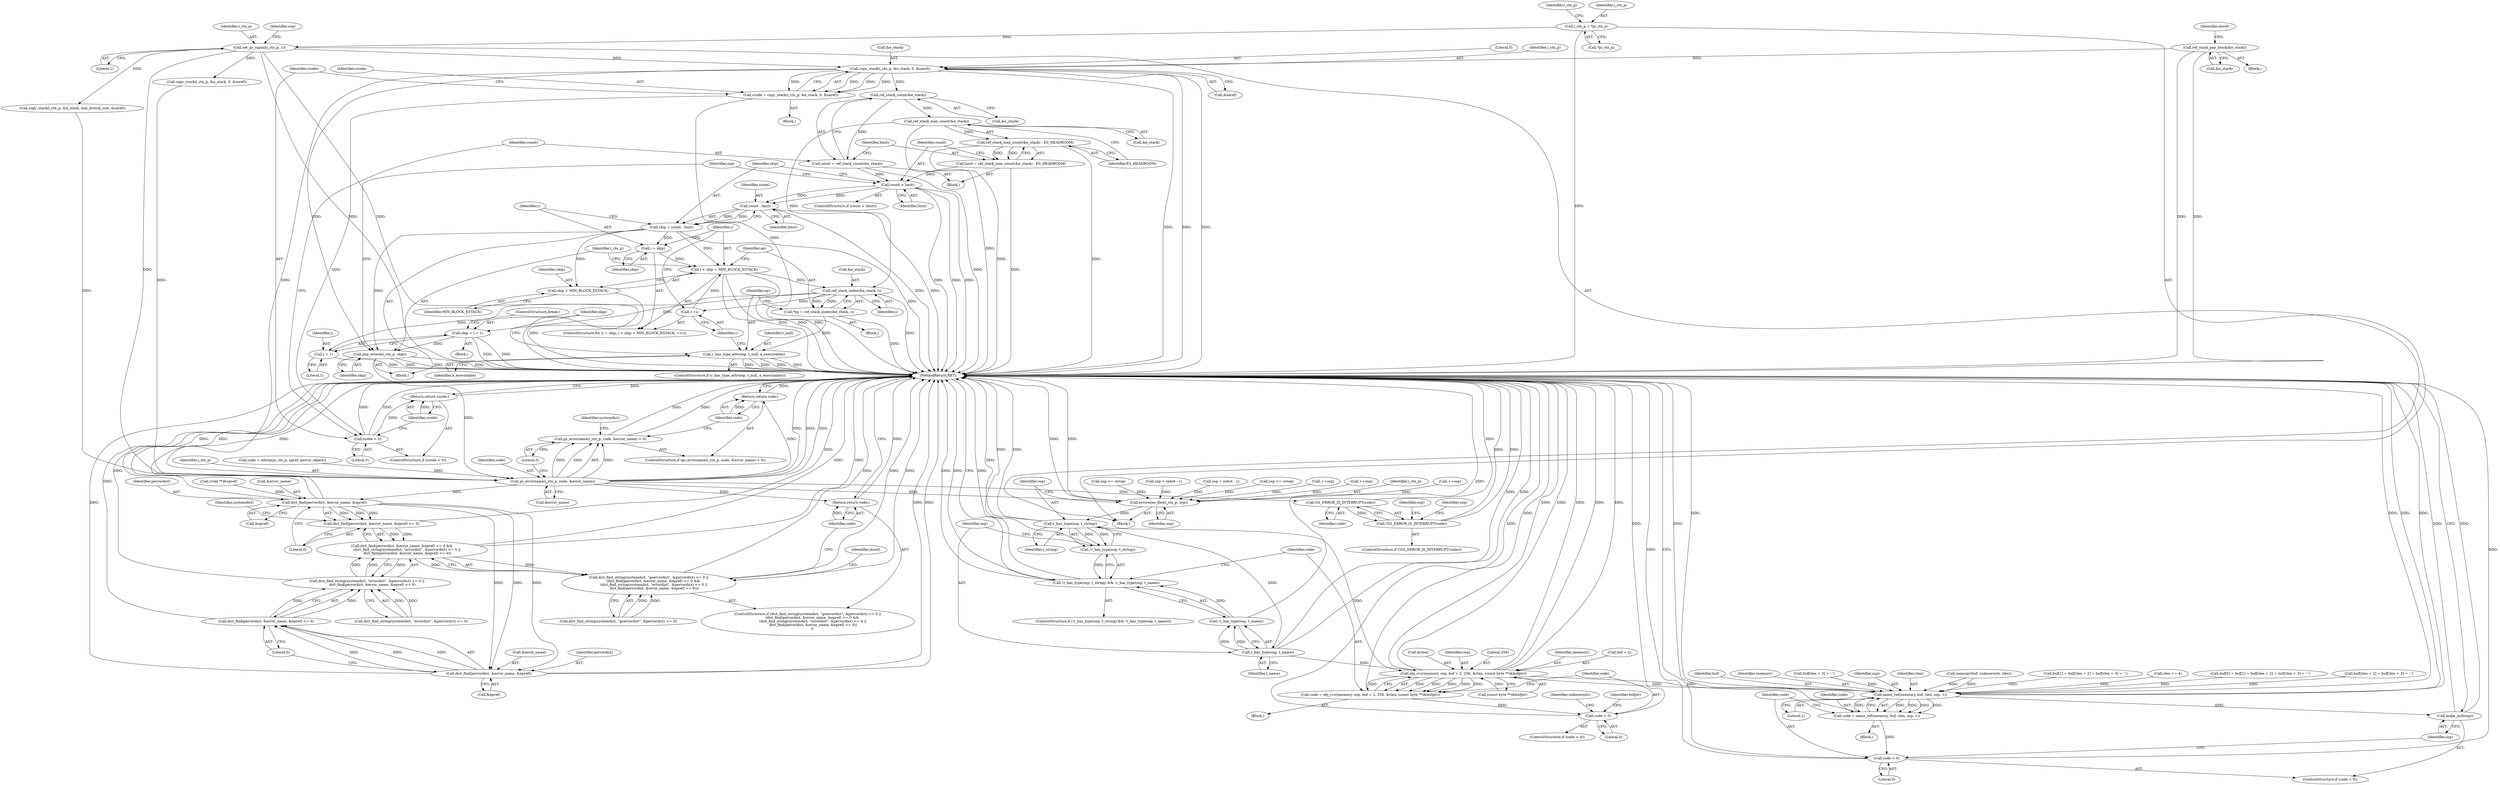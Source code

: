 digraph "0_ghostscript_a6807394bd94b708be24758287b606154daaaed9@API" {
"1000466" [label="(Call,copy_stack(i_ctx_p, &e_stack, 0, &saref))"];
"1000264" [label="(Call,set_gc_signal(i_ctx_p, 1))"];
"1000235" [label="(Call,i_ctx_p = *pi_ctx_p)"];
"1000326" [label="(Call,ref_stack_pop_block(&e_stack))"];
"1000464" [label="(Call,ccode = copy_stack(i_ctx_p, &e_stack, 0, &saref))"];
"1000474" [label="(Call,ccode < 0)"];
"1000477" [label="(Return,return ccode;)"];
"1000483" [label="(Call,ref_stack_count(&e_stack))"];
"1000481" [label="(Call,count = ref_stack_count(&e_stack))"];
"1000495" [label="(Call,count > limit)"];
"1000502" [label="(Call,count - limit)"];
"1000500" [label="(Call,skip = count - limit)"];
"1000507" [label="(Call,i = skip)"];
"1000510" [label="(Call,i < skip + MIN_BLOCK_ESTACK)"];
"1000521" [label="(Call,ref_stack_index(&e_stack, i))"];
"1000515" [label="(Call,++i)"];
"1000519" [label="(Call,*ep = ref_stack_index(&e_stack, i))"];
"1000526" [label="(Call,r_has_type_attrs(ep, t_null, a_executable))"];
"1000531" [label="(Call,skip = i + 1)"];
"1000537" [label="(Call,pop_estack(i_ctx_p, skip))"];
"1000629" [label="(Call,gs_errorname(i_ctx_p, code, &error_name))"];
"1000628" [label="(Call,gs_errorname(i_ctx_p, code, &error_name) < 0)"];
"1000635" [label="(Return,return code;)"];
"1000648" [label="(Call,dict_find(perrordict, &error_name, &epref))"];
"1000647" [label="(Call,dict_find(perrordict, &error_name, &epref) <= 0)"];
"1000646" [label="(Call,dict_find(perrordict, &error_name, &epref) <= 0 &&\n         (dict_find_string(systemdict, \"errordict\", &perrordict) <= 0 ||\n          dict_find(perrordict, &error_name, &epref) <= 0))"];
"1000638" [label="(Call,dict_find_string(systemdict, \"gserrordict\", &perrordict) <= 0 ||\n        (dict_find(perrordict, &error_name, &epref) <= 0 &&\n         (dict_find_string(systemdict, \"errordict\", &perrordict) <= 0 ||\n          dict_find(perrordict, &error_name, &epref) <= 0)))"];
"1000655" [label="(Call,dict_find_string(systemdict, \"errordict\", &perrordict) <= 0 ||\n          dict_find(perrordict, &error_name, &epref) <= 0)"];
"1000664" [label="(Call,dict_find(perrordict, &error_name, &epref))"];
"1000663" [label="(Call,dict_find(perrordict, &error_name, &epref) <= 0)"];
"1000671" [label="(Return,return code;)"];
"1000683" [label="(Call,GS_ERROR_IS_INTERRUPT(code))"];
"1000682" [label="(Call,!GS_ERROR_IS_INTERRUPT(code))"];
"1000706" [label="(Call,errorexec_find(i_ctx_p, osp))"];
"1000712" [label="(Call,r_has_type(osp, t_string))"];
"1000711" [label="(Call,!r_has_type(osp, t_string))"];
"1000710" [label="(Call,!r_has_type(osp, t_string) && !r_has_type(osp, t_name))"];
"1000716" [label="(Call,r_has_type(osp, t_name))"];
"1000715" [label="(Call,!r_has_type(osp, t_name))"];
"1000722" [label="(Call,obj_cvs(imemory, osp, buf + 2, 256, &rlen, (const byte **)&bufptr))"];
"1000720" [label="(Call,code = obj_cvs(imemory, osp, buf + 2, 256, &rlen, (const byte **)&bufptr))"];
"1000736" [label="(Call,code < 0)"];
"1000814" [label="(Call,name_ref(imemory, buf, rlen, osp, 1))"];
"1000812" [label="(Call,code = name_ref(imemory, buf, rlen, osp, 1))"];
"1000821" [label="(Call,code < 0)"];
"1000824" [label="(Call,make_null(osp))"];
"1000533" [label="(Call,i + 1)"];
"1000512" [label="(Call,skip + MIN_BLOCK_ESTACK)"];
"1000490" [label="(Call,ref_stack_max_count(&e_stack))"];
"1000489" [label="(Call,ref_stack_max_count(&e_stack) - ES_HEADROOM)"];
"1000487" [label="(Call,limit = ref_stack_max_count(&e_stack) - ES_HEADROOM)"];
"1000478" [label="(Identifier,ccode)"];
"1000528" [label="(Identifier,t_null)"];
"1000504" [label="(Identifier,limit)"];
"1000581" [label="(Call,copy_stack(i_ctx_p, &o_stack, 0, &saref))"];
"1000641" [label="(Identifier,systemdict)"];
"1000658" [label="(Identifier,systemdict)"];
"1000533" [label="(Call,i + 1)"];
"1000517" [label="(Block,)"];
"1000514" [label="(Identifier,MIN_BLOCK_ESTACK)"];
"1000683" [label="(Call,GS_ERROR_IS_INTERRUPT(code))"];
"1000821" [label="(Call,code < 0)"];
"1000519" [label="(Call,*ep = ref_stack_index(&e_stack, i))"];
"1000510" [label="(Call,i < skip + MIN_BLOCK_ESTACK)"];
"1000650" [label="(Call,&error_name)"];
"1000384" [label="(Block,)"];
"1000265" [label="(Identifier,i_ctx_p)"];
"1000637" [label="(ControlStructure,if (dict_find_string(systemdict, \"gserrordict\", &perrordict) <= 0 ||\n        (dict_find(perrordict, &error_name, &epref) <= 0 &&\n         (dict_find_string(systemdict, \"errordict\", &perrordict) <= 0 ||\n          dict_find(perrordict, &error_name, &epref) <= 0))\n        ))"];
"1000536" [label="(ControlStructure,break;)"];
"1000672" [label="(Identifier,code)"];
"1000811" [label="(Block,)"];
"1000507" [label="(Call,i = skip)"];
"1000636" [label="(Identifier,code)"];
"1000511" [label="(Identifier,i)"];
"1000527" [label="(Identifier,ep)"];
"1000237" [label="(Call,*pi_ctx_p)"];
"1000497" [label="(Identifier,limit)"];
"1000479" [label="(Block,)"];
"1000424" [label="(Call,++osp)"];
"1000266" [label="(Literal,1)"];
"1000542" [label="(Call,++osp)"];
"1000491" [label="(Call,&e_stack)"];
"1000139" [label="(Block,)"];
"1000524" [label="(Identifier,i)"];
"1000521" [label="(Call,ref_stack_index(&e_stack, i))"];
"1000742" [label="(Identifier,unknownstr)"];
"1000543" [label="(Identifier,osp)"];
"1000708" [label="(Identifier,osp)"];
"1000656" [label="(Call,dict_find_string(systemdict, \"errordict\", &perrordict) <= 0)"];
"1000825" [label="(Identifier,osp)"];
"1000498" [label="(Block,)"];
"1000244" [label="(Identifier,i_ctx_p)"];
"1000537" [label="(Call,pop_estack(i_ctx_p, skip))"];
"1000495" [label="(Call,count > limit)"];
"1000820" [label="(ControlStructure,if (code < 0))"];
"1000666" [label="(Call,&error_name)"];
"1000710" [label="(Call,!r_has_type(osp, t_string) && !r_has_type(osp, t_name))"];
"1000639" [label="(Call,dict_find_string(systemdict, \"gserrordict\", &perrordict) <= 0)"];
"1000481" [label="(Call,count = ref_stack_count(&e_stack))"];
"1000655" [label="(Call,dict_find_string(systemdict, \"errordict\", &perrordict) <= 0 ||\n          dict_find(perrordict, &error_name, &epref) <= 0)"];
"1000723" [label="(Identifier,imemory)"];
"1000649" [label="(Identifier,perrordict)"];
"1000703" [label="(Identifier,osp)"];
"1000404" [label="(Call,copy_stack(i_ctx_p, &d_stack, min_dstack_size, &saref))"];
"1000522" [label="(Call,&e_stack)"];
"1000814" [label="(Call,name_ref(imemory, buf, rlen, osp, 1))"];
"1000674" [label="(Identifier,doref)"];
"1000477" [label="(Return,return ccode;)"];
"1000690" [label="(Identifier,osp)"];
"1000467" [label="(Identifier,i_ctx_p)"];
"1000264" [label="(Call,set_gc_signal(i_ctx_p, 1))"];
"1000670" [label="(Literal,0)"];
"1000652" [label="(Call,&epref)"];
"1000646" [label="(Call,dict_find(perrordict, &error_name, &epref) <= 0 &&\n         (dict_find_string(systemdict, \"errordict\", &perrordict) <= 0 ||\n          dict_find(perrordict, &error_name, &epref) <= 0))"];
"1000501" [label="(Identifier,skip)"];
"1000531" [label="(Call,skip = i + 1)"];
"1000711" [label="(Call,!r_has_type(osp, t_string))"];
"1000632" [label="(Call,&error_name)"];
"1000476" [label="(Literal,0)"];
"1000520" [label="(Identifier,ep)"];
"1000721" [label="(Identifier,code)"];
"1000813" [label="(Identifier,code)"];
"1000816" [label="(Identifier,buf)"];
"1000327" [label="(Call,&e_stack)"];
"1000634" [label="(Literal,0)"];
"1000664" [label="(Call,dict_find(perrordict, &error_name, &epref))"];
"1000718" [label="(Identifier,t_name)"];
"1000628" [label="(Call,gs_errorname(i_ctx_p, code, &error_name) < 0)"];
"1000493" [label="(Identifier,ES_HEADROOM)"];
"1000714" [label="(Identifier,t_string)"];
"1000539" [label="(Identifier,skip)"];
"1000815" [label="(Identifier,imemory)"];
"1000707" [label="(Identifier,i_ctx_p)"];
"1000720" [label="(Call,code = obj_cvs(imemory, osp, buf + 2, 256, &rlen, (const byte **)&bufptr))"];
"1000496" [label="(Identifier,count)"];
"1000488" [label="(Identifier,limit)"];
"1000538" [label="(Identifier,i_ctx_p)"];
"1000638" [label="(Call,dict_find_string(systemdict, \"gserrordict\", &perrordict) <= 0 ||\n        (dict_find(perrordict, &error_name, &epref) <= 0 &&\n         (dict_find_string(systemdict, \"errordict\", &perrordict) <= 0 ||\n          dict_find(perrordict, &error_name, &epref) <= 0)))"];
"1000599" [label="(Call,++osp)"];
"1000712" [label="(Call,r_has_type(osp, t_string))"];
"1000735" [label="(ControlStructure,if (code < 0))"];
"1000534" [label="(Identifier,i)"];
"1000475" [label="(Identifier,ccode)"];
"1000635" [label="(Return,return code;)"];
"1000468" [label="(Call,&e_stack)"];
"1000487" [label="(Call,limit = ref_stack_max_count(&e_stack) - ES_HEADROOM)"];
"1000490" [label="(Call,ref_stack_max_count(&e_stack))"];
"1000532" [label="(Identifier,skip)"];
"1000722" [label="(Call,obj_cvs(imemory, osp, buf + 2, 256, &rlen, (const byte **)&bufptr))"];
"1000715" [label="(Call,!r_has_type(osp, t_name))"];
"1000629" [label="(Call,gs_errorname(i_ctx_p, code, &error_name))"];
"1000671" [label="(Return,return code;)"];
"1000513" [label="(Identifier,skip)"];
"1000330" [label="(Identifier,doref)"];
"1000530" [label="(Block,)"];
"1000738" [label="(Literal,0)"];
"1000791" [label="(Call,buf[rlen + 3] = '-')"];
"1000818" [label="(Identifier,osp)"];
"1000817" [label="(Identifier,rlen)"];
"1000484" [label="(Call,&e_stack)"];
"1000508" [label="(Identifier,i)"];
"1000630" [label="(Identifier,i_ctx_p)"];
"1000665" [label="(Identifier,perrordict)"];
"1000482" [label="(Identifier,count)"];
"1000682" [label="(Call,!GS_ERROR_IS_INTERRUPT(code))"];
"1000473" [label="(ControlStructure,if (ccode < 0))"];
"1000725" [label="(Call,buf + 2)"];
"1000663" [label="(Call,dict_find(perrordict, &error_name, &epref) <= 0)"];
"1000526" [label="(Call,r_has_type_attrs(ep, t_null, a_executable))"];
"1000471" [label="(Call,&saref)"];
"1000713" [label="(Identifier,osp)"];
"1000748" [label="(Call,memcpy(buf, unknownstr, rlen))"];
"1000235" [label="(Call,i_ctx_p = *pi_ctx_p)"];
"1000692" [label="(Call,osp >= ostop)"];
"1000729" [label="(Call,&rlen)"];
"1000489" [label="(Call,ref_stack_max_count(&e_stack) - ES_HEADROOM)"];
"1000654" [label="(Literal,0)"];
"1000781" [label="(Call,buf[1] = buf[rlen + 2] = buf[rlen + 3] = '-')"];
"1000812" [label="(Call,code = name_ref(imemory, buf, rlen, osp, 1))"];
"1000717" [label="(Identifier,osp)"];
"1000535" [label="(Literal,1)"];
"1000681" [label="(ControlStructure,if (!GS_ERROR_IS_INTERRUPT(code)))"];
"1000229" [label="(Call,code = interp(pi_ctx_p, epref, perror_object))"];
"1000494" [label="(ControlStructure,if (count > limit))"];
"1000506" [label="(ControlStructure,for (i = skip; i < skip + MIN_BLOCK_ESTACK; ++i))"];
"1000203" [label="(Call,(void **)&epref)"];
"1000716" [label="(Call,r_has_type(osp, t_name))"];
"1000627" [label="(ControlStructure,if (gs_errorname(i_ctx_p, code, &error_name) < 0))"];
"1000684" [label="(Identifier,code)"];
"1000760" [label="(Identifier,bufptr)"];
"1000465" [label="(Identifier,ccode)"];
"1000798" [label="(Call,rlen += 4)"];
"1000236" [label="(Identifier,i_ctx_p)"];
"1000372" [label="(Call,osp < osbot - 1)"];
"1000483" [label="(Call,ref_stack_count(&e_stack))"];
"1000516" [label="(Identifier,i)"];
"1000647" [label="(Call,dict_find(perrordict, &error_name, &epref) <= 0)"];
"1000269" [label="(Identifier,esp)"];
"1000529" [label="(Identifier,a_executable)"];
"1000824" [label="(Call,make_null(osp))"];
"1000503" [label="(Identifier,count)"];
"1000777" [label="(Call,buf[0] = buf[1] = buf[rlen + 2] = buf[rlen + 3] = '-')"];
"1000719" [label="(Block,)"];
"1000737" [label="(Identifier,code)"];
"1000731" [label="(Call,(const byte **)&bufptr)"];
"1000736" [label="(Call,code < 0)"];
"1000464" [label="(Call,ccode = copy_stack(i_ctx_p, &e_stack, 0, &saref))"];
"1000470" [label="(Literal,0)"];
"1000512" [label="(Call,skip + MIN_BLOCK_ESTACK)"];
"1000706" [label="(Call,errorexec_find(i_ctx_p, osp))"];
"1000525" [label="(ControlStructure,if (r_has_type_attrs(ep, t_null, a_executable)))"];
"1000724" [label="(Identifier,osp)"];
"1000785" [label="(Call,buf[rlen + 2] = buf[rlen + 3] = '-')"];
"1000826" [label="(MethodReturn,RET)"];
"1000377" [label="(Call,osp = osbot - 1)"];
"1000466" [label="(Call,copy_stack(i_ctx_p, &e_stack, 0, &saref))"];
"1000502" [label="(Call,count - limit)"];
"1000709" [label="(ControlStructure,if (!r_has_type(osp, t_string) && !r_has_type(osp, t_name)))"];
"1000728" [label="(Literal,256)"];
"1000474" [label="(Call,ccode < 0)"];
"1000668" [label="(Call,&epref)"];
"1000509" [label="(Identifier,skip)"];
"1000648" [label="(Call,dict_find(perrordict, &error_name, &epref))"];
"1000823" [label="(Literal,0)"];
"1000276" [label="(Block,)"];
"1000515" [label="(Call,++i)"];
"1000819" [label="(Literal,1)"];
"1000822" [label="(Identifier,code)"];
"1000500" [label="(Call,skip = count - limit)"];
"1000449" [label="(Call,osp >= ostop)"];
"1000631" [label="(Identifier,code)"];
"1000326" [label="(Call,ref_stack_pop_block(&e_stack))"];
"1000466" -> "1000464"  [label="AST: "];
"1000466" -> "1000471"  [label="CFG: "];
"1000467" -> "1000466"  [label="AST: "];
"1000468" -> "1000466"  [label="AST: "];
"1000470" -> "1000466"  [label="AST: "];
"1000471" -> "1000466"  [label="AST: "];
"1000464" -> "1000466"  [label="CFG: "];
"1000466" -> "1000826"  [label="DDG: "];
"1000466" -> "1000826"  [label="DDG: "];
"1000466" -> "1000826"  [label="DDG: "];
"1000466" -> "1000464"  [label="DDG: "];
"1000466" -> "1000464"  [label="DDG: "];
"1000466" -> "1000464"  [label="DDG: "];
"1000466" -> "1000464"  [label="DDG: "];
"1000264" -> "1000466"  [label="DDG: "];
"1000326" -> "1000466"  [label="DDG: "];
"1000466" -> "1000483"  [label="DDG: "];
"1000466" -> "1000537"  [label="DDG: "];
"1000466" -> "1000629"  [label="DDG: "];
"1000264" -> "1000139"  [label="AST: "];
"1000264" -> "1000266"  [label="CFG: "];
"1000265" -> "1000264"  [label="AST: "];
"1000266" -> "1000264"  [label="AST: "];
"1000269" -> "1000264"  [label="CFG: "];
"1000264" -> "1000826"  [label="DDG: "];
"1000264" -> "1000826"  [label="DDG: "];
"1000235" -> "1000264"  [label="DDG: "];
"1000264" -> "1000404"  [label="DDG: "];
"1000264" -> "1000581"  [label="DDG: "];
"1000264" -> "1000629"  [label="DDG: "];
"1000235" -> "1000139"  [label="AST: "];
"1000235" -> "1000237"  [label="CFG: "];
"1000236" -> "1000235"  [label="AST: "];
"1000237" -> "1000235"  [label="AST: "];
"1000244" -> "1000235"  [label="CFG: "];
"1000235" -> "1000826"  [label="DDG: "];
"1000326" -> "1000276"  [label="AST: "];
"1000326" -> "1000327"  [label="CFG: "];
"1000327" -> "1000326"  [label="AST: "];
"1000330" -> "1000326"  [label="CFG: "];
"1000326" -> "1000826"  [label="DDG: "];
"1000326" -> "1000826"  [label="DDG: "];
"1000464" -> "1000384"  [label="AST: "];
"1000465" -> "1000464"  [label="AST: "];
"1000475" -> "1000464"  [label="CFG: "];
"1000464" -> "1000826"  [label="DDG: "];
"1000464" -> "1000474"  [label="DDG: "];
"1000474" -> "1000473"  [label="AST: "];
"1000474" -> "1000476"  [label="CFG: "];
"1000475" -> "1000474"  [label="AST: "];
"1000476" -> "1000474"  [label="AST: "];
"1000478" -> "1000474"  [label="CFG: "];
"1000482" -> "1000474"  [label="CFG: "];
"1000474" -> "1000826"  [label="DDG: "];
"1000474" -> "1000826"  [label="DDG: "];
"1000474" -> "1000477"  [label="DDG: "];
"1000477" -> "1000473"  [label="AST: "];
"1000477" -> "1000478"  [label="CFG: "];
"1000478" -> "1000477"  [label="AST: "];
"1000826" -> "1000477"  [label="CFG: "];
"1000477" -> "1000826"  [label="DDG: "];
"1000478" -> "1000477"  [label="DDG: "];
"1000483" -> "1000481"  [label="AST: "];
"1000483" -> "1000484"  [label="CFG: "];
"1000484" -> "1000483"  [label="AST: "];
"1000481" -> "1000483"  [label="CFG: "];
"1000483" -> "1000481"  [label="DDG: "];
"1000483" -> "1000490"  [label="DDG: "];
"1000481" -> "1000479"  [label="AST: "];
"1000482" -> "1000481"  [label="AST: "];
"1000488" -> "1000481"  [label="CFG: "];
"1000481" -> "1000826"  [label="DDG: "];
"1000481" -> "1000495"  [label="DDG: "];
"1000495" -> "1000494"  [label="AST: "];
"1000495" -> "1000497"  [label="CFG: "];
"1000496" -> "1000495"  [label="AST: "];
"1000497" -> "1000495"  [label="AST: "];
"1000501" -> "1000495"  [label="CFG: "];
"1000543" -> "1000495"  [label="CFG: "];
"1000495" -> "1000826"  [label="DDG: "];
"1000495" -> "1000826"  [label="DDG: "];
"1000495" -> "1000826"  [label="DDG: "];
"1000487" -> "1000495"  [label="DDG: "];
"1000495" -> "1000502"  [label="DDG: "];
"1000495" -> "1000502"  [label="DDG: "];
"1000502" -> "1000500"  [label="AST: "];
"1000502" -> "1000504"  [label="CFG: "];
"1000503" -> "1000502"  [label="AST: "];
"1000504" -> "1000502"  [label="AST: "];
"1000500" -> "1000502"  [label="CFG: "];
"1000502" -> "1000826"  [label="DDG: "];
"1000502" -> "1000826"  [label="DDG: "];
"1000502" -> "1000500"  [label="DDG: "];
"1000502" -> "1000500"  [label="DDG: "];
"1000500" -> "1000498"  [label="AST: "];
"1000501" -> "1000500"  [label="AST: "];
"1000508" -> "1000500"  [label="CFG: "];
"1000500" -> "1000826"  [label="DDG: "];
"1000500" -> "1000507"  [label="DDG: "];
"1000500" -> "1000510"  [label="DDG: "];
"1000500" -> "1000512"  [label="DDG: "];
"1000500" -> "1000537"  [label="DDG: "];
"1000507" -> "1000506"  [label="AST: "];
"1000507" -> "1000509"  [label="CFG: "];
"1000508" -> "1000507"  [label="AST: "];
"1000509" -> "1000507"  [label="AST: "];
"1000511" -> "1000507"  [label="CFG: "];
"1000507" -> "1000510"  [label="DDG: "];
"1000510" -> "1000506"  [label="AST: "];
"1000510" -> "1000512"  [label="CFG: "];
"1000511" -> "1000510"  [label="AST: "];
"1000512" -> "1000510"  [label="AST: "];
"1000520" -> "1000510"  [label="CFG: "];
"1000538" -> "1000510"  [label="CFG: "];
"1000510" -> "1000826"  [label="DDG: "];
"1000510" -> "1000826"  [label="DDG: "];
"1000510" -> "1000826"  [label="DDG: "];
"1000515" -> "1000510"  [label="DDG: "];
"1000510" -> "1000521"  [label="DDG: "];
"1000521" -> "1000519"  [label="AST: "];
"1000521" -> "1000524"  [label="CFG: "];
"1000522" -> "1000521"  [label="AST: "];
"1000524" -> "1000521"  [label="AST: "];
"1000519" -> "1000521"  [label="CFG: "];
"1000521" -> "1000826"  [label="DDG: "];
"1000521" -> "1000515"  [label="DDG: "];
"1000521" -> "1000519"  [label="DDG: "];
"1000521" -> "1000519"  [label="DDG: "];
"1000490" -> "1000521"  [label="DDG: "];
"1000521" -> "1000531"  [label="DDG: "];
"1000521" -> "1000533"  [label="DDG: "];
"1000515" -> "1000506"  [label="AST: "];
"1000515" -> "1000516"  [label="CFG: "];
"1000516" -> "1000515"  [label="AST: "];
"1000511" -> "1000515"  [label="CFG: "];
"1000519" -> "1000517"  [label="AST: "];
"1000520" -> "1000519"  [label="AST: "];
"1000527" -> "1000519"  [label="CFG: "];
"1000519" -> "1000826"  [label="DDG: "];
"1000519" -> "1000526"  [label="DDG: "];
"1000526" -> "1000525"  [label="AST: "];
"1000526" -> "1000529"  [label="CFG: "];
"1000527" -> "1000526"  [label="AST: "];
"1000528" -> "1000526"  [label="AST: "];
"1000529" -> "1000526"  [label="AST: "];
"1000532" -> "1000526"  [label="CFG: "];
"1000516" -> "1000526"  [label="CFG: "];
"1000526" -> "1000826"  [label="DDG: "];
"1000526" -> "1000826"  [label="DDG: "];
"1000526" -> "1000826"  [label="DDG: "];
"1000526" -> "1000826"  [label="DDG: "];
"1000531" -> "1000530"  [label="AST: "];
"1000531" -> "1000533"  [label="CFG: "];
"1000532" -> "1000531"  [label="AST: "];
"1000533" -> "1000531"  [label="AST: "];
"1000536" -> "1000531"  [label="CFG: "];
"1000531" -> "1000826"  [label="DDG: "];
"1000531" -> "1000826"  [label="DDG: "];
"1000531" -> "1000537"  [label="DDG: "];
"1000537" -> "1000498"  [label="AST: "];
"1000537" -> "1000539"  [label="CFG: "];
"1000538" -> "1000537"  [label="AST: "];
"1000539" -> "1000537"  [label="AST: "];
"1000543" -> "1000537"  [label="CFG: "];
"1000537" -> "1000826"  [label="DDG: "];
"1000537" -> "1000826"  [label="DDG: "];
"1000537" -> "1000826"  [label="DDG: "];
"1000537" -> "1000629"  [label="DDG: "];
"1000629" -> "1000628"  [label="AST: "];
"1000629" -> "1000632"  [label="CFG: "];
"1000630" -> "1000629"  [label="AST: "];
"1000631" -> "1000629"  [label="AST: "];
"1000632" -> "1000629"  [label="AST: "];
"1000634" -> "1000629"  [label="CFG: "];
"1000629" -> "1000826"  [label="DDG: "];
"1000629" -> "1000826"  [label="DDG: "];
"1000629" -> "1000826"  [label="DDG: "];
"1000629" -> "1000628"  [label="DDG: "];
"1000629" -> "1000628"  [label="DDG: "];
"1000629" -> "1000628"  [label="DDG: "];
"1000404" -> "1000629"  [label="DDG: "];
"1000581" -> "1000629"  [label="DDG: "];
"1000229" -> "1000629"  [label="DDG: "];
"1000629" -> "1000635"  [label="DDG: "];
"1000629" -> "1000648"  [label="DDG: "];
"1000629" -> "1000671"  [label="DDG: "];
"1000629" -> "1000683"  [label="DDG: "];
"1000629" -> "1000706"  [label="DDG: "];
"1000628" -> "1000627"  [label="AST: "];
"1000628" -> "1000634"  [label="CFG: "];
"1000634" -> "1000628"  [label="AST: "];
"1000636" -> "1000628"  [label="CFG: "];
"1000641" -> "1000628"  [label="CFG: "];
"1000628" -> "1000826"  [label="DDG: "];
"1000628" -> "1000826"  [label="DDG: "];
"1000635" -> "1000627"  [label="AST: "];
"1000635" -> "1000636"  [label="CFG: "];
"1000636" -> "1000635"  [label="AST: "];
"1000826" -> "1000635"  [label="CFG: "];
"1000635" -> "1000826"  [label="DDG: "];
"1000636" -> "1000635"  [label="DDG: "];
"1000648" -> "1000647"  [label="AST: "];
"1000648" -> "1000652"  [label="CFG: "];
"1000649" -> "1000648"  [label="AST: "];
"1000650" -> "1000648"  [label="AST: "];
"1000652" -> "1000648"  [label="AST: "];
"1000654" -> "1000648"  [label="CFG: "];
"1000648" -> "1000826"  [label="DDG: "];
"1000648" -> "1000826"  [label="DDG: "];
"1000648" -> "1000826"  [label="DDG: "];
"1000648" -> "1000647"  [label="DDG: "];
"1000648" -> "1000647"  [label="DDG: "];
"1000648" -> "1000647"  [label="DDG: "];
"1000203" -> "1000648"  [label="DDG: "];
"1000648" -> "1000664"  [label="DDG: "];
"1000648" -> "1000664"  [label="DDG: "];
"1000648" -> "1000664"  [label="DDG: "];
"1000647" -> "1000646"  [label="AST: "];
"1000647" -> "1000654"  [label="CFG: "];
"1000654" -> "1000647"  [label="AST: "];
"1000658" -> "1000647"  [label="CFG: "];
"1000646" -> "1000647"  [label="CFG: "];
"1000647" -> "1000826"  [label="DDG: "];
"1000647" -> "1000646"  [label="DDG: "];
"1000647" -> "1000646"  [label="DDG: "];
"1000646" -> "1000638"  [label="AST: "];
"1000646" -> "1000655"  [label="CFG: "];
"1000655" -> "1000646"  [label="AST: "];
"1000638" -> "1000646"  [label="CFG: "];
"1000646" -> "1000826"  [label="DDG: "];
"1000646" -> "1000826"  [label="DDG: "];
"1000646" -> "1000638"  [label="DDG: "];
"1000646" -> "1000638"  [label="DDG: "];
"1000655" -> "1000646"  [label="DDG: "];
"1000655" -> "1000646"  [label="DDG: "];
"1000646" -> "1000655"  [label="DDG: "];
"1000638" -> "1000637"  [label="AST: "];
"1000638" -> "1000639"  [label="CFG: "];
"1000639" -> "1000638"  [label="AST: "];
"1000672" -> "1000638"  [label="CFG: "];
"1000674" -> "1000638"  [label="CFG: "];
"1000638" -> "1000826"  [label="DDG: "];
"1000638" -> "1000826"  [label="DDG: "];
"1000638" -> "1000826"  [label="DDG: "];
"1000639" -> "1000638"  [label="DDG: "];
"1000639" -> "1000638"  [label="DDG: "];
"1000655" -> "1000656"  [label="CFG: "];
"1000655" -> "1000663"  [label="CFG: "];
"1000656" -> "1000655"  [label="AST: "];
"1000663" -> "1000655"  [label="AST: "];
"1000655" -> "1000826"  [label="DDG: "];
"1000656" -> "1000655"  [label="DDG: "];
"1000656" -> "1000655"  [label="DDG: "];
"1000663" -> "1000655"  [label="DDG: "];
"1000663" -> "1000655"  [label="DDG: "];
"1000664" -> "1000663"  [label="AST: "];
"1000664" -> "1000668"  [label="CFG: "];
"1000665" -> "1000664"  [label="AST: "];
"1000666" -> "1000664"  [label="AST: "];
"1000668" -> "1000664"  [label="AST: "];
"1000670" -> "1000664"  [label="CFG: "];
"1000664" -> "1000826"  [label="DDG: "];
"1000664" -> "1000826"  [label="DDG: "];
"1000664" -> "1000826"  [label="DDG: "];
"1000664" -> "1000663"  [label="DDG: "];
"1000664" -> "1000663"  [label="DDG: "];
"1000664" -> "1000663"  [label="DDG: "];
"1000663" -> "1000670"  [label="CFG: "];
"1000670" -> "1000663"  [label="AST: "];
"1000663" -> "1000826"  [label="DDG: "];
"1000671" -> "1000637"  [label="AST: "];
"1000671" -> "1000672"  [label="CFG: "];
"1000672" -> "1000671"  [label="AST: "];
"1000826" -> "1000671"  [label="CFG: "];
"1000671" -> "1000826"  [label="DDG: "];
"1000672" -> "1000671"  [label="DDG: "];
"1000683" -> "1000682"  [label="AST: "];
"1000683" -> "1000684"  [label="CFG: "];
"1000684" -> "1000683"  [label="AST: "];
"1000682" -> "1000683"  [label="CFG: "];
"1000683" -> "1000826"  [label="DDG: "];
"1000683" -> "1000682"  [label="DDG: "];
"1000682" -> "1000681"  [label="AST: "];
"1000690" -> "1000682"  [label="CFG: "];
"1000703" -> "1000682"  [label="CFG: "];
"1000682" -> "1000826"  [label="DDG: "];
"1000682" -> "1000826"  [label="DDG: "];
"1000706" -> "1000139"  [label="AST: "];
"1000706" -> "1000708"  [label="CFG: "];
"1000707" -> "1000706"  [label="AST: "];
"1000708" -> "1000706"  [label="AST: "];
"1000713" -> "1000706"  [label="CFG: "];
"1000706" -> "1000826"  [label="DDG: "];
"1000706" -> "1000826"  [label="DDG: "];
"1000692" -> "1000706"  [label="DDG: "];
"1000599" -> "1000706"  [label="DDG: "];
"1000449" -> "1000706"  [label="DDG: "];
"1000542" -> "1000706"  [label="DDG: "];
"1000377" -> "1000706"  [label="DDG: "];
"1000424" -> "1000706"  [label="DDG: "];
"1000372" -> "1000706"  [label="DDG: "];
"1000706" -> "1000712"  [label="DDG: "];
"1000712" -> "1000711"  [label="AST: "];
"1000712" -> "1000714"  [label="CFG: "];
"1000713" -> "1000712"  [label="AST: "];
"1000714" -> "1000712"  [label="AST: "];
"1000711" -> "1000712"  [label="CFG: "];
"1000712" -> "1000826"  [label="DDG: "];
"1000712" -> "1000826"  [label="DDG: "];
"1000712" -> "1000711"  [label="DDG: "];
"1000712" -> "1000711"  [label="DDG: "];
"1000712" -> "1000716"  [label="DDG: "];
"1000712" -> "1000722"  [label="DDG: "];
"1000711" -> "1000710"  [label="AST: "];
"1000717" -> "1000711"  [label="CFG: "];
"1000710" -> "1000711"  [label="CFG: "];
"1000711" -> "1000826"  [label="DDG: "];
"1000711" -> "1000710"  [label="DDG: "];
"1000710" -> "1000709"  [label="AST: "];
"1000710" -> "1000715"  [label="CFG: "];
"1000715" -> "1000710"  [label="AST: "];
"1000721" -> "1000710"  [label="CFG: "];
"1000826" -> "1000710"  [label="CFG: "];
"1000710" -> "1000826"  [label="DDG: "];
"1000710" -> "1000826"  [label="DDG: "];
"1000710" -> "1000826"  [label="DDG: "];
"1000715" -> "1000710"  [label="DDG: "];
"1000716" -> "1000715"  [label="AST: "];
"1000716" -> "1000718"  [label="CFG: "];
"1000717" -> "1000716"  [label="AST: "];
"1000718" -> "1000716"  [label="AST: "];
"1000715" -> "1000716"  [label="CFG: "];
"1000716" -> "1000826"  [label="DDG: "];
"1000716" -> "1000826"  [label="DDG: "];
"1000716" -> "1000715"  [label="DDG: "];
"1000716" -> "1000715"  [label="DDG: "];
"1000716" -> "1000722"  [label="DDG: "];
"1000715" -> "1000826"  [label="DDG: "];
"1000722" -> "1000720"  [label="AST: "];
"1000722" -> "1000731"  [label="CFG: "];
"1000723" -> "1000722"  [label="AST: "];
"1000724" -> "1000722"  [label="AST: "];
"1000725" -> "1000722"  [label="AST: "];
"1000728" -> "1000722"  [label="AST: "];
"1000729" -> "1000722"  [label="AST: "];
"1000731" -> "1000722"  [label="AST: "];
"1000720" -> "1000722"  [label="CFG: "];
"1000722" -> "1000826"  [label="DDG: "];
"1000722" -> "1000826"  [label="DDG: "];
"1000722" -> "1000826"  [label="DDG: "];
"1000722" -> "1000826"  [label="DDG: "];
"1000722" -> "1000826"  [label="DDG: "];
"1000722" -> "1000720"  [label="DDG: "];
"1000722" -> "1000720"  [label="DDG: "];
"1000722" -> "1000720"  [label="DDG: "];
"1000722" -> "1000720"  [label="DDG: "];
"1000722" -> "1000720"  [label="DDG: "];
"1000722" -> "1000720"  [label="DDG: "];
"1000731" -> "1000722"  [label="DDG: "];
"1000722" -> "1000814"  [label="DDG: "];
"1000722" -> "1000814"  [label="DDG: "];
"1000720" -> "1000719"  [label="AST: "];
"1000721" -> "1000720"  [label="AST: "];
"1000737" -> "1000720"  [label="CFG: "];
"1000720" -> "1000826"  [label="DDG: "];
"1000720" -> "1000736"  [label="DDG: "];
"1000736" -> "1000735"  [label="AST: "];
"1000736" -> "1000738"  [label="CFG: "];
"1000737" -> "1000736"  [label="AST: "];
"1000738" -> "1000736"  [label="AST: "];
"1000742" -> "1000736"  [label="CFG: "];
"1000760" -> "1000736"  [label="CFG: "];
"1000736" -> "1000826"  [label="DDG: "];
"1000736" -> "1000826"  [label="DDG: "];
"1000814" -> "1000812"  [label="AST: "];
"1000814" -> "1000819"  [label="CFG: "];
"1000815" -> "1000814"  [label="AST: "];
"1000816" -> "1000814"  [label="AST: "];
"1000817" -> "1000814"  [label="AST: "];
"1000818" -> "1000814"  [label="AST: "];
"1000819" -> "1000814"  [label="AST: "];
"1000812" -> "1000814"  [label="CFG: "];
"1000814" -> "1000826"  [label="DDG: "];
"1000814" -> "1000826"  [label="DDG: "];
"1000814" -> "1000826"  [label="DDG: "];
"1000814" -> "1000826"  [label="DDG: "];
"1000814" -> "1000812"  [label="DDG: "];
"1000814" -> "1000812"  [label="DDG: "];
"1000814" -> "1000812"  [label="DDG: "];
"1000814" -> "1000812"  [label="DDG: "];
"1000814" -> "1000812"  [label="DDG: "];
"1000781" -> "1000814"  [label="DDG: "];
"1000785" -> "1000814"  [label="DDG: "];
"1000777" -> "1000814"  [label="DDG: "];
"1000791" -> "1000814"  [label="DDG: "];
"1000748" -> "1000814"  [label="DDG: "];
"1000748" -> "1000814"  [label="DDG: "];
"1000798" -> "1000814"  [label="DDG: "];
"1000814" -> "1000824"  [label="DDG: "];
"1000812" -> "1000811"  [label="AST: "];
"1000813" -> "1000812"  [label="AST: "];
"1000822" -> "1000812"  [label="CFG: "];
"1000812" -> "1000826"  [label="DDG: "];
"1000812" -> "1000821"  [label="DDG: "];
"1000821" -> "1000820"  [label="AST: "];
"1000821" -> "1000823"  [label="CFG: "];
"1000822" -> "1000821"  [label="AST: "];
"1000823" -> "1000821"  [label="AST: "];
"1000825" -> "1000821"  [label="CFG: "];
"1000826" -> "1000821"  [label="CFG: "];
"1000821" -> "1000826"  [label="DDG: "];
"1000821" -> "1000826"  [label="DDG: "];
"1000824" -> "1000820"  [label="AST: "];
"1000824" -> "1000825"  [label="CFG: "];
"1000825" -> "1000824"  [label="AST: "];
"1000826" -> "1000824"  [label="CFG: "];
"1000824" -> "1000826"  [label="DDG: "];
"1000824" -> "1000826"  [label="DDG: "];
"1000533" -> "1000535"  [label="CFG: "];
"1000534" -> "1000533"  [label="AST: "];
"1000535" -> "1000533"  [label="AST: "];
"1000533" -> "1000826"  [label="DDG: "];
"1000512" -> "1000514"  [label="CFG: "];
"1000513" -> "1000512"  [label="AST: "];
"1000514" -> "1000512"  [label="AST: "];
"1000512" -> "1000826"  [label="DDG: "];
"1000490" -> "1000489"  [label="AST: "];
"1000490" -> "1000491"  [label="CFG: "];
"1000491" -> "1000490"  [label="AST: "];
"1000493" -> "1000490"  [label="CFG: "];
"1000490" -> "1000826"  [label="DDG: "];
"1000490" -> "1000489"  [label="DDG: "];
"1000489" -> "1000487"  [label="AST: "];
"1000489" -> "1000493"  [label="CFG: "];
"1000493" -> "1000489"  [label="AST: "];
"1000487" -> "1000489"  [label="CFG: "];
"1000489" -> "1000826"  [label="DDG: "];
"1000489" -> "1000826"  [label="DDG: "];
"1000489" -> "1000487"  [label="DDG: "];
"1000489" -> "1000487"  [label="DDG: "];
"1000487" -> "1000479"  [label="AST: "];
"1000488" -> "1000487"  [label="AST: "];
"1000496" -> "1000487"  [label="CFG: "];
"1000487" -> "1000826"  [label="DDG: "];
}
